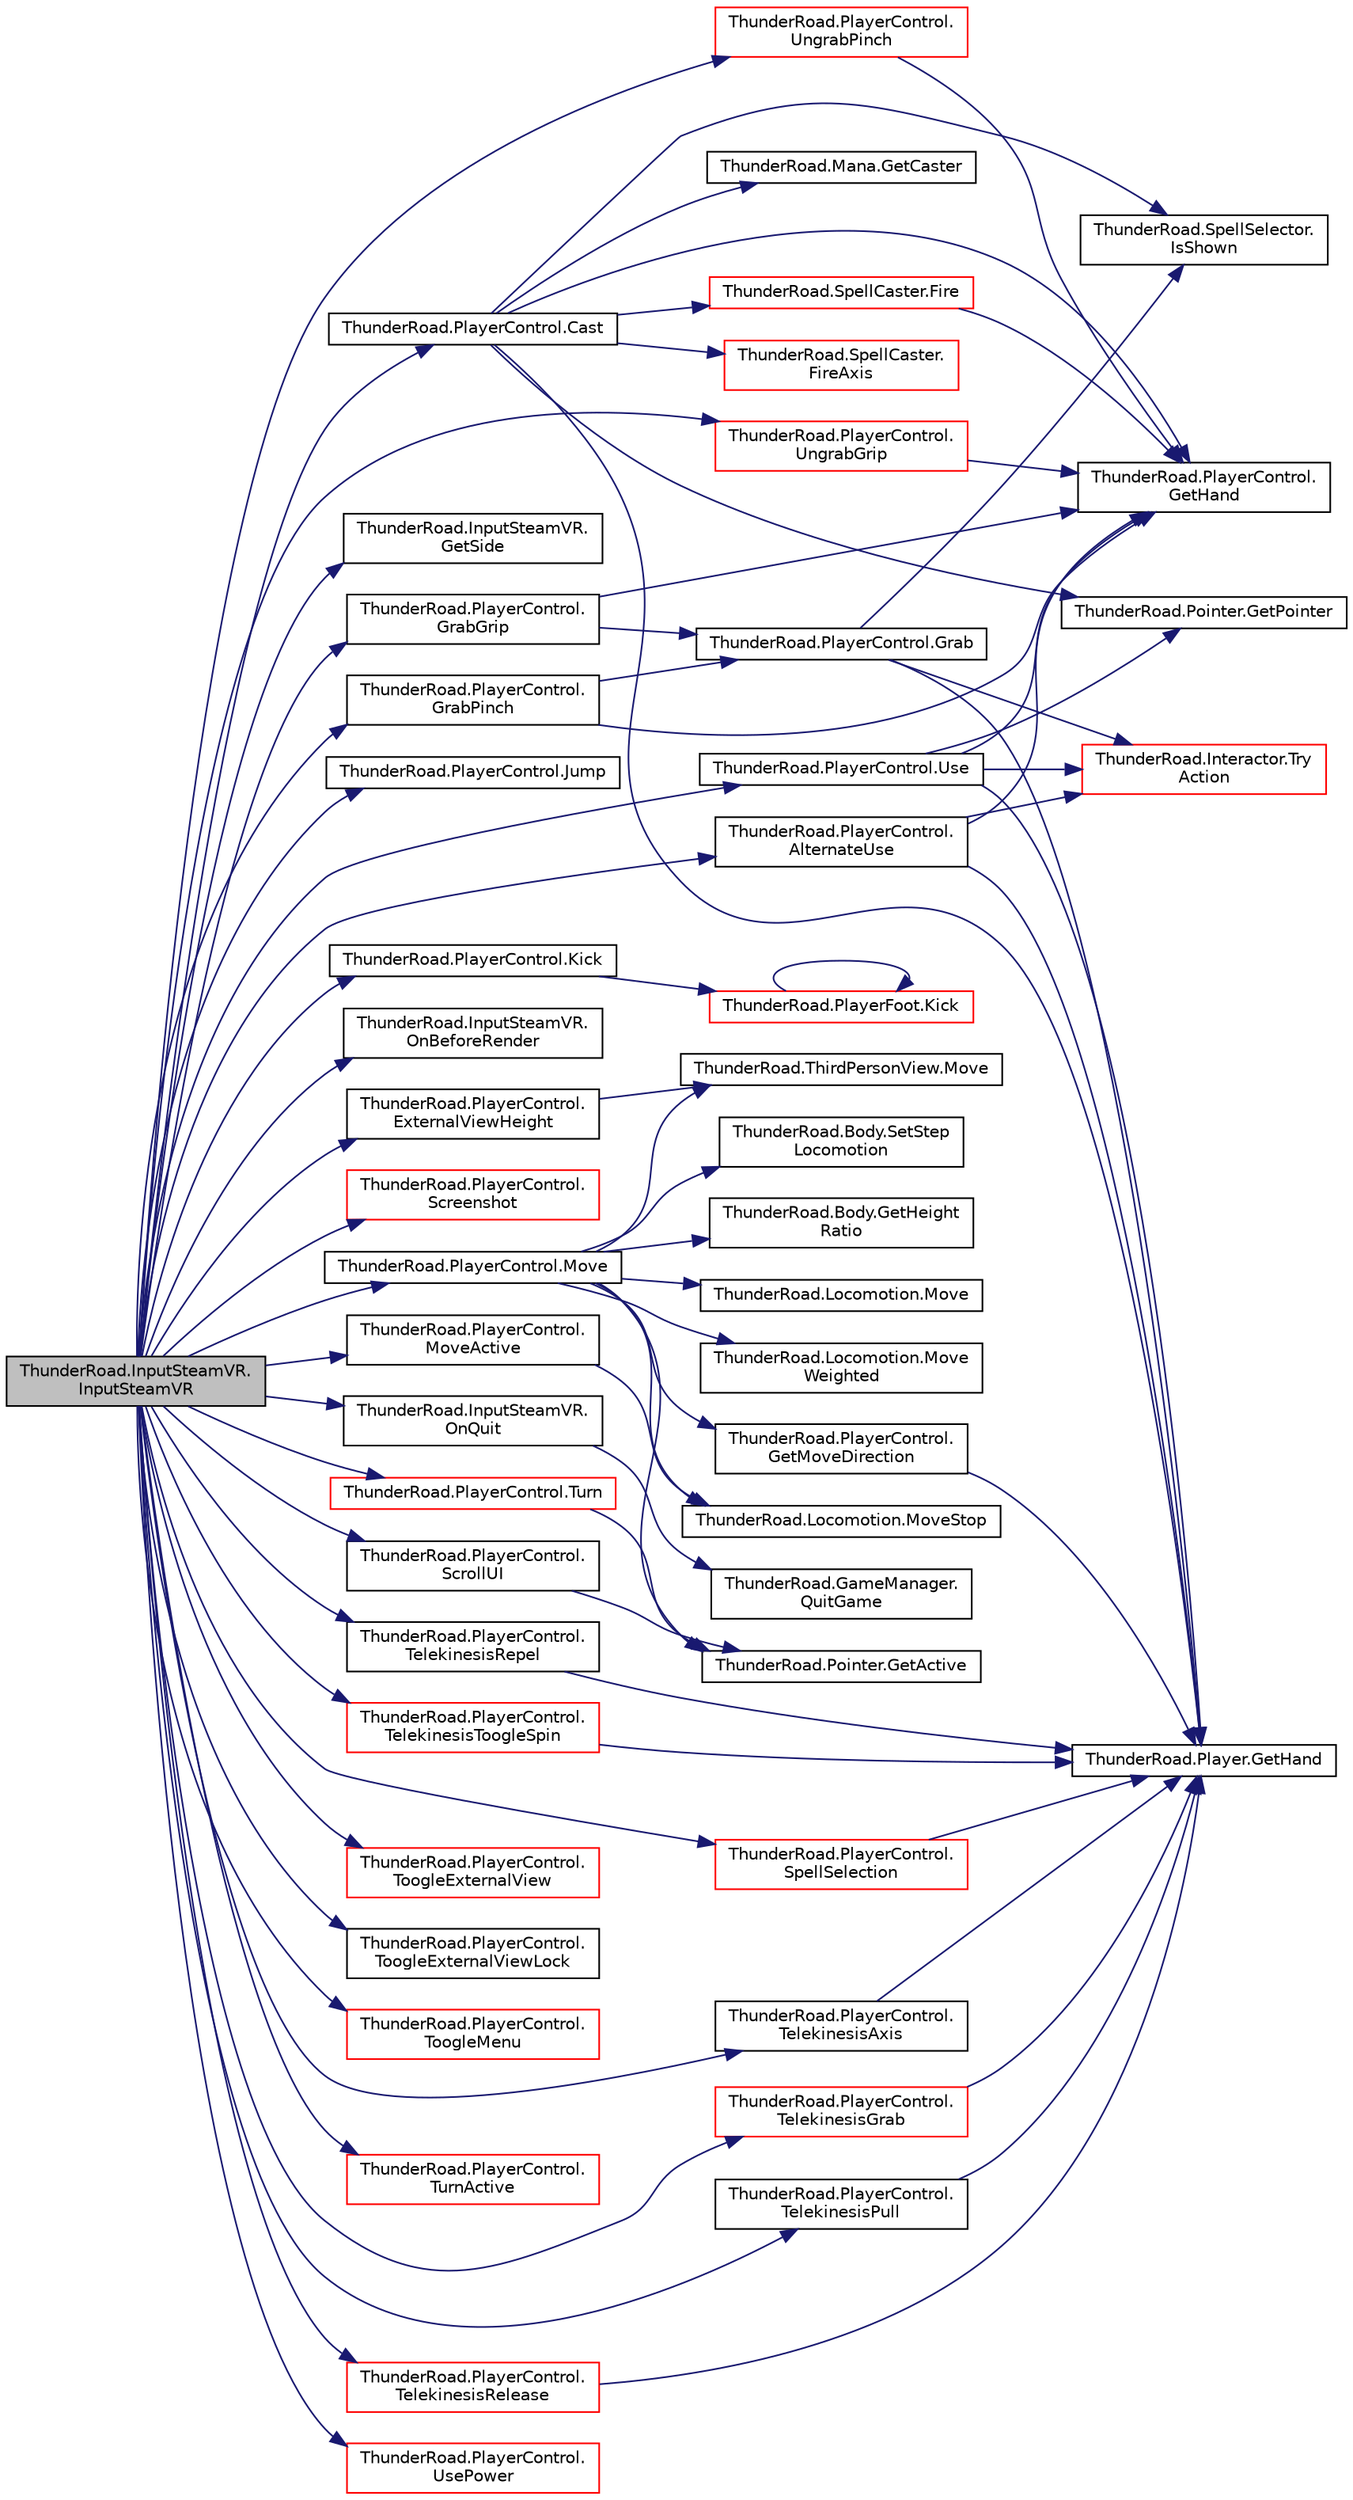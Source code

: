 digraph "ThunderRoad.InputSteamVR.InputSteamVR"
{
 // LATEX_PDF_SIZE
  edge [fontname="Helvetica",fontsize="10",labelfontname="Helvetica",labelfontsize="10"];
  node [fontname="Helvetica",fontsize="10",shape=record];
  rankdir="LR";
  Node1 [label="ThunderRoad.InputSteamVR.\lInputSteamVR",height=0.2,width=0.4,color="black", fillcolor="grey75", style="filled", fontcolor="black",tooltip="Initializes a new instance of the InputSteamVR class."];
  Node1 -> Node2 [color="midnightblue",fontsize="10",style="solid",fontname="Helvetica"];
  Node2 [label="ThunderRoad.PlayerControl.\lAlternateUse",height=0.2,width=0.4,color="black", fillcolor="white", style="filled",URL="$class_thunder_road_1_1_player_control.html#afea62bbf45b13c3e4a811458ef813ad3",tooltip="Alternates the use."];
  Node2 -> Node3 [color="midnightblue",fontsize="10",style="solid",fontname="Helvetica"];
  Node3 [label="ThunderRoad.Player.GetHand",height=0.2,width=0.4,color="black", fillcolor="white", style="filled",URL="$class_thunder_road_1_1_player.html#a962a51d7c0c39e3a5f74763002d394ea",tooltip="Gets the hand."];
  Node2 -> Node4 [color="midnightblue",fontsize="10",style="solid",fontname="Helvetica"];
  Node4 [label="ThunderRoad.PlayerControl.\lGetHand",height=0.2,width=0.4,color="black", fillcolor="white", style="filled",URL="$class_thunder_road_1_1_player_control.html#a35f9d9f52e8ffc5ad4a3b3a8a18541b9",tooltip="Gets the hand."];
  Node2 -> Node5 [color="midnightblue",fontsize="10",style="solid",fontname="Helvetica"];
  Node5 [label="ThunderRoad.Interactor.Try\lAction",height=0.2,width=0.4,color="red", fillcolor="white", style="filled",URL="$class_thunder_road_1_1_interactor.html#af2e2749d4d4ae76b944ca0a85051ce00",tooltip="Tries the action."];
  Node1 -> Node76 [color="midnightblue",fontsize="10",style="solid",fontname="Helvetica"];
  Node76 [label="ThunderRoad.PlayerControl.Cast",height=0.2,width=0.4,color="black", fillcolor="white", style="filled",URL="$class_thunder_road_1_1_player_control.html#aa854b41f006410de4090624f9909de70",tooltip="Casts the specified side."];
  Node76 -> Node77 [color="midnightblue",fontsize="10",style="solid",fontname="Helvetica"];
  Node77 [label="ThunderRoad.SpellCaster.Fire",height=0.2,width=0.4,color="red", fillcolor="white", style="filled",URL="$class_thunder_road_1_1_spell_caster.html#a3cb2e2bd8ee15abb0aa756d16f92fd69",tooltip="Fires the specified active."];
  Node77 -> Node4 [color="midnightblue",fontsize="10",style="solid",fontname="Helvetica"];
  Node76 -> Node80 [color="midnightblue",fontsize="10",style="solid",fontname="Helvetica"];
  Node80 [label="ThunderRoad.SpellCaster.\lFireAxis",height=0.2,width=0.4,color="red", fillcolor="white", style="filled",URL="$class_thunder_road_1_1_spell_caster.html#a4b5a16d9c556490f03e743e307afa484",tooltip="Fires the axis."];
  Node76 -> Node83 [color="midnightblue",fontsize="10",style="solid",fontname="Helvetica"];
  Node83 [label="ThunderRoad.Mana.GetCaster",height=0.2,width=0.4,color="black", fillcolor="white", style="filled",URL="$class_thunder_road_1_1_mana.html#a40b781943c59a37c18ea44dd84fc946d",tooltip="Gets the caster."];
  Node76 -> Node3 [color="midnightblue",fontsize="10",style="solid",fontname="Helvetica"];
  Node76 -> Node4 [color="midnightblue",fontsize="10",style="solid",fontname="Helvetica"];
  Node76 -> Node84 [color="midnightblue",fontsize="10",style="solid",fontname="Helvetica"];
  Node84 [label="ThunderRoad.Pointer.GetPointer",height=0.2,width=0.4,color="black", fillcolor="white", style="filled",URL="$class_thunder_road_1_1_pointer.html#a304000b4d3e6e5b29a3799c9566e638b",tooltip="Gets the pointer."];
  Node76 -> Node85 [color="midnightblue",fontsize="10",style="solid",fontname="Helvetica"];
  Node85 [label="ThunderRoad.SpellSelector.\lIsShown",height=0.2,width=0.4,color="black", fillcolor="white", style="filled",URL="$class_thunder_road_1_1_spell_selector.html#a5b86b5cf9a5e782b9ac5f25bcb3f23c1",tooltip="Determines whether the specified side is shown."];
  Node1 -> Node86 [color="midnightblue",fontsize="10",style="solid",fontname="Helvetica"];
  Node86 [label="ThunderRoad.PlayerControl.\lExternalViewHeight",height=0.2,width=0.4,color="black", fillcolor="white", style="filled",URL="$class_thunder_road_1_1_player_control.html#afc7cc4f637b7bf74ef5cf929ae0ea05f",tooltip="Externals the height of the view."];
  Node86 -> Node87 [color="midnightblue",fontsize="10",style="solid",fontname="Helvetica"];
  Node87 [label="ThunderRoad.ThirdPersonView.Move",height=0.2,width=0.4,color="black", fillcolor="white", style="filled",URL="$class_thunder_road_1_1_third_person_view.html#a7c1316106be33ff8cbca683e2aefddc7",tooltip="Moves the specified direction."];
  Node1 -> Node88 [color="midnightblue",fontsize="10",style="solid",fontname="Helvetica"];
  Node88 [label="ThunderRoad.InputSteamVR.\lGetSide",height=0.2,width=0.4,color="black", fillcolor="white", style="filled",URL="$class_thunder_road_1_1_input_steam_v_r.html#a704ea35fab62d4bb2e8e925b31787f94",tooltip="Gets the side."];
  Node1 -> Node89 [color="midnightblue",fontsize="10",style="solid",fontname="Helvetica"];
  Node89 [label="ThunderRoad.PlayerControl.\lGrabGrip",height=0.2,width=0.4,color="black", fillcolor="white", style="filled",URL="$class_thunder_road_1_1_player_control.html#a96bc8a5c393d86edf0ef2430b9639d07",tooltip="Grabs the grip."];
  Node89 -> Node4 [color="midnightblue",fontsize="10",style="solid",fontname="Helvetica"];
  Node89 -> Node90 [color="midnightblue",fontsize="10",style="solid",fontname="Helvetica"];
  Node90 [label="ThunderRoad.PlayerControl.Grab",height=0.2,width=0.4,color="black", fillcolor="white", style="filled",URL="$class_thunder_road_1_1_player_control.html#a72e0507e4e4c0031d8f327252acc859e",tooltip="Grabs the specified side."];
  Node90 -> Node3 [color="midnightblue",fontsize="10",style="solid",fontname="Helvetica"];
  Node90 -> Node85 [color="midnightblue",fontsize="10",style="solid",fontname="Helvetica"];
  Node90 -> Node5 [color="midnightblue",fontsize="10",style="solid",fontname="Helvetica"];
  Node1 -> Node91 [color="midnightblue",fontsize="10",style="solid",fontname="Helvetica"];
  Node91 [label="ThunderRoad.PlayerControl.\lGrabPinch",height=0.2,width=0.4,color="black", fillcolor="white", style="filled",URL="$class_thunder_road_1_1_player_control.html#a229eed7c487f9bc5e87a6cc18e335fc1",tooltip="Grabs the pinch."];
  Node91 -> Node4 [color="midnightblue",fontsize="10",style="solid",fontname="Helvetica"];
  Node91 -> Node90 [color="midnightblue",fontsize="10",style="solid",fontname="Helvetica"];
  Node1 -> Node92 [color="midnightblue",fontsize="10",style="solid",fontname="Helvetica"];
  Node92 [label="ThunderRoad.PlayerControl.Jump",height=0.2,width=0.4,color="black", fillcolor="white", style="filled",URL="$class_thunder_road_1_1_player_control.html#a402e08625d638f42f95aec786b814acf",tooltip="Jumps the specified active."];
  Node1 -> Node93 [color="midnightblue",fontsize="10",style="solid",fontname="Helvetica"];
  Node93 [label="ThunderRoad.PlayerControl.Kick",height=0.2,width=0.4,color="black", fillcolor="white", style="filled",URL="$class_thunder_road_1_1_player_control.html#a639d74d52d40de0af17ac222ee5c661f",tooltip="Kicks the specified active."];
  Node93 -> Node94 [color="midnightblue",fontsize="10",style="solid",fontname="Helvetica"];
  Node94 [label="ThunderRoad.PlayerFoot.Kick",height=0.2,width=0.4,color="red", fillcolor="white", style="filled",URL="$class_thunder_road_1_1_player_foot.html#a89fad528472c1c683f8cfc7d7c0e8c2f",tooltip="Kicks the specified active."];
  Node94 -> Node94 [color="midnightblue",fontsize="10",style="solid",fontname="Helvetica"];
  Node1 -> Node102 [color="midnightblue",fontsize="10",style="solid",fontname="Helvetica"];
  Node102 [label="ThunderRoad.PlayerControl.Move",height=0.2,width=0.4,color="black", fillcolor="white", style="filled",URL="$class_thunder_road_1_1_player_control.html#a1e5dea5ea937280a9a2c5351baf2d561",tooltip="Moves the specified side."];
  Node102 -> Node103 [color="midnightblue",fontsize="10",style="solid",fontname="Helvetica"];
  Node103 [label="ThunderRoad.Pointer.GetActive",height=0.2,width=0.4,color="black", fillcolor="white", style="filled",URL="$class_thunder_road_1_1_pointer.html#a5a53face2f6617f61b01ca3aec6563ba",tooltip="Gets the active."];
  Node102 -> Node104 [color="midnightblue",fontsize="10",style="solid",fontname="Helvetica"];
  Node104 [label="ThunderRoad.Body.GetHeight\lRatio",height=0.2,width=0.4,color="black", fillcolor="white", style="filled",URL="$class_thunder_road_1_1_body.html#abb62fe0ed19fd043af576758e6abf665",tooltip="Gets the height ratio."];
  Node102 -> Node105 [color="midnightblue",fontsize="10",style="solid",fontname="Helvetica"];
  Node105 [label="ThunderRoad.PlayerControl.\lGetMoveDirection",height=0.2,width=0.4,color="black", fillcolor="white", style="filled",URL="$class_thunder_road_1_1_player_control.html#add9ab2fc44ce5e858b548e0fbec320dd",tooltip="Gets the move direction."];
  Node105 -> Node3 [color="midnightblue",fontsize="10",style="solid",fontname="Helvetica"];
  Node102 -> Node87 [color="midnightblue",fontsize="10",style="solid",fontname="Helvetica"];
  Node102 -> Node106 [color="midnightblue",fontsize="10",style="solid",fontname="Helvetica"];
  Node106 [label="ThunderRoad.Locomotion.Move",height=0.2,width=0.4,color="black", fillcolor="white", style="filled",URL="$class_thunder_road_1_1_locomotion.html#a460f9cb8019067a5a736be194239127e",tooltip="Moves the specified direction."];
  Node102 -> Node107 [color="midnightblue",fontsize="10",style="solid",fontname="Helvetica"];
  Node107 [label="ThunderRoad.Locomotion.MoveStop",height=0.2,width=0.4,color="black", fillcolor="white", style="filled",URL="$class_thunder_road_1_1_locomotion.html#a0f7eff462503193dc7cc5e96a70cd5f3",tooltip="Moves the stop."];
  Node102 -> Node108 [color="midnightblue",fontsize="10",style="solid",fontname="Helvetica"];
  Node108 [label="ThunderRoad.Locomotion.Move\lWeighted",height=0.2,width=0.4,color="black", fillcolor="white", style="filled",URL="$class_thunder_road_1_1_locomotion.html#a45817426576db655665edc4ac7b84418",tooltip="Moves the weighted."];
  Node102 -> Node109 [color="midnightblue",fontsize="10",style="solid",fontname="Helvetica"];
  Node109 [label="ThunderRoad.Body.SetStep\lLocomotion",height=0.2,width=0.4,color="black", fillcolor="white", style="filled",URL="$class_thunder_road_1_1_body.html#a1e839fc506c9973e8223968aa71558ae",tooltip="Sets the step locomotion."];
  Node1 -> Node110 [color="midnightblue",fontsize="10",style="solid",fontname="Helvetica"];
  Node110 [label="ThunderRoad.PlayerControl.\lMoveActive",height=0.2,width=0.4,color="black", fillcolor="white", style="filled",URL="$class_thunder_road_1_1_player_control.html#aa6121199cd8eb83575f1f84a72bbe8ec",tooltip="Moves the active."];
  Node110 -> Node107 [color="midnightblue",fontsize="10",style="solid",fontname="Helvetica"];
  Node1 -> Node111 [color="midnightblue",fontsize="10",style="solid",fontname="Helvetica"];
  Node111 [label="ThunderRoad.InputSteamVR.\lOnBeforeRender",height=0.2,width=0.4,color="black", fillcolor="white", style="filled",URL="$class_thunder_road_1_1_input_steam_v_r.html#a63cf016c124c876228c484cb4e598545",tooltip="Called when [before render]."];
  Node1 -> Node112 [color="midnightblue",fontsize="10",style="solid",fontname="Helvetica"];
  Node112 [label="ThunderRoad.InputSteamVR.\lOnQuit",height=0.2,width=0.4,color="black", fillcolor="white", style="filled",URL="$class_thunder_road_1_1_input_steam_v_r.html#a14a65876311827bd4136d4e5ca2bd33c",tooltip="Called when [quit]."];
  Node112 -> Node113 [color="midnightblue",fontsize="10",style="solid",fontname="Helvetica"];
  Node113 [label="ThunderRoad.GameManager.\lQuitGame",height=0.2,width=0.4,color="black", fillcolor="white", style="filled",URL="$class_thunder_road_1_1_game_manager.html#ae90f356b1f31facfa8426eb8e809f0ce",tooltip="Quits the game."];
  Node1 -> Node114 [color="midnightblue",fontsize="10",style="solid",fontname="Helvetica"];
  Node114 [label="ThunderRoad.PlayerControl.\lScreenshot",height=0.2,width=0.4,color="red", fillcolor="white", style="filled",URL="$class_thunder_road_1_1_player_control.html#ac9ddbb2c92d1902805510709086d24b0",tooltip="Screenshots this instance."];
  Node1 -> Node116 [color="midnightblue",fontsize="10",style="solid",fontname="Helvetica"];
  Node116 [label="ThunderRoad.PlayerControl.\lScrollUI",height=0.2,width=0.4,color="black", fillcolor="white", style="filled",URL="$class_thunder_road_1_1_player_control.html#ab33502a6afc9554cf77241325268f6a1",tooltip="Scrolls the UI."];
  Node116 -> Node103 [color="midnightblue",fontsize="10",style="solid",fontname="Helvetica"];
  Node1 -> Node117 [color="midnightblue",fontsize="10",style="solid",fontname="Helvetica"];
  Node117 [label="ThunderRoad.PlayerControl.\lSpellSelection",height=0.2,width=0.4,color="red", fillcolor="white", style="filled",URL="$class_thunder_road_1_1_player_control.html#a5ad260b5dff3e58f8d0ecfbbe096cb26",tooltip="Spells the selection."];
  Node117 -> Node3 [color="midnightblue",fontsize="10",style="solid",fontname="Helvetica"];
  Node1 -> Node133 [color="midnightblue",fontsize="10",style="solid",fontname="Helvetica"];
  Node133 [label="ThunderRoad.PlayerControl.\lTelekinesisAxis",height=0.2,width=0.4,color="black", fillcolor="white", style="filled",URL="$class_thunder_road_1_1_player_control.html#aaf6dd0983d00f0c67a2ffdaf3222e473",tooltip="Telekinesises the axis."];
  Node133 -> Node3 [color="midnightblue",fontsize="10",style="solid",fontname="Helvetica"];
  Node1 -> Node134 [color="midnightblue",fontsize="10",style="solid",fontname="Helvetica"];
  Node134 [label="ThunderRoad.PlayerControl.\lTelekinesisGrab",height=0.2,width=0.4,color="red", fillcolor="white", style="filled",URL="$class_thunder_road_1_1_player_control.html#ad48f7fc2f1d9722635f63da65bb82542",tooltip="Telekinesises the grab."];
  Node134 -> Node3 [color="midnightblue",fontsize="10",style="solid",fontname="Helvetica"];
  Node1 -> Node152 [color="midnightblue",fontsize="10",style="solid",fontname="Helvetica"];
  Node152 [label="ThunderRoad.PlayerControl.\lTelekinesisPull",height=0.2,width=0.4,color="black", fillcolor="white", style="filled",URL="$class_thunder_road_1_1_player_control.html#ad83de086e2fcbf6db50b895ac26a384a",tooltip="Telekinesises the pull."];
  Node152 -> Node3 [color="midnightblue",fontsize="10",style="solid",fontname="Helvetica"];
  Node1 -> Node153 [color="midnightblue",fontsize="10",style="solid",fontname="Helvetica"];
  Node153 [label="ThunderRoad.PlayerControl.\lTelekinesisRelease",height=0.2,width=0.4,color="red", fillcolor="white", style="filled",URL="$class_thunder_road_1_1_player_control.html#a70af0e2244ade001b35b6c512db4a8bd",tooltip="Telekinesises the release."];
  Node153 -> Node3 [color="midnightblue",fontsize="10",style="solid",fontname="Helvetica"];
  Node1 -> Node161 [color="midnightblue",fontsize="10",style="solid",fontname="Helvetica"];
  Node161 [label="ThunderRoad.PlayerControl.\lTelekinesisRepel",height=0.2,width=0.4,color="black", fillcolor="white", style="filled",URL="$class_thunder_road_1_1_player_control.html#a70c5a814e35e3b04d08e2450187e4204",tooltip="Telekinesises the repel."];
  Node161 -> Node3 [color="midnightblue",fontsize="10",style="solid",fontname="Helvetica"];
  Node1 -> Node162 [color="midnightblue",fontsize="10",style="solid",fontname="Helvetica"];
  Node162 [label="ThunderRoad.PlayerControl.\lTelekinesisToogleSpin",height=0.2,width=0.4,color="red", fillcolor="white", style="filled",URL="$class_thunder_road_1_1_player_control.html#ae2b8816812f553955cdc5db216d33566",tooltip="Telekinesises the toogle spin."];
  Node162 -> Node3 [color="midnightblue",fontsize="10",style="solid",fontname="Helvetica"];
  Node1 -> Node163 [color="midnightblue",fontsize="10",style="solid",fontname="Helvetica"];
  Node163 [label="ThunderRoad.PlayerControl.\lToogleExternalView",height=0.2,width=0.4,color="red", fillcolor="white", style="filled",URL="$class_thunder_road_1_1_player_control.html#a226323fcfd6a36ab8e4c21a78fe16416",tooltip="Toogles the external view."];
  Node1 -> Node167 [color="midnightblue",fontsize="10",style="solid",fontname="Helvetica"];
  Node167 [label="ThunderRoad.PlayerControl.\lToogleExternalViewLock",height=0.2,width=0.4,color="black", fillcolor="white", style="filled",URL="$class_thunder_road_1_1_player_control.html#aa5513242b0ddd291578cb027275f2b24",tooltip="Toogles the external view lock."];
  Node1 -> Node168 [color="midnightblue",fontsize="10",style="solid",fontname="Helvetica"];
  Node168 [label="ThunderRoad.PlayerControl.\lToogleMenu",height=0.2,width=0.4,color="red", fillcolor="white", style="filled",URL="$class_thunder_road_1_1_player_control.html#ac6d48f73a73388fa59419936a33ade34",tooltip="Toogles the menu."];
  Node1 -> Node176 [color="midnightblue",fontsize="10",style="solid",fontname="Helvetica"];
  Node176 [label="ThunderRoad.PlayerControl.Turn",height=0.2,width=0.4,color="red", fillcolor="white", style="filled",URL="$class_thunder_road_1_1_player_control.html#a09541dc1892bf126a572ef0428c94845",tooltip="Turns the specified side."];
  Node176 -> Node103 [color="midnightblue",fontsize="10",style="solid",fontname="Helvetica"];
  Node1 -> Node180 [color="midnightblue",fontsize="10",style="solid",fontname="Helvetica"];
  Node180 [label="ThunderRoad.PlayerControl.\lTurnActive",height=0.2,width=0.4,color="red", fillcolor="white", style="filled",URL="$class_thunder_road_1_1_player_control.html#a07fd6f79be59b3cde4ea41ef5bb5d3f7",tooltip="Turns the active."];
  Node1 -> Node181 [color="midnightblue",fontsize="10",style="solid",fontname="Helvetica"];
  Node181 [label="ThunderRoad.PlayerControl.\lUngrabGrip",height=0.2,width=0.4,color="red", fillcolor="white", style="filled",URL="$class_thunder_road_1_1_player_control.html#a12abe4f3a46b56d2914be976b811fa25",tooltip="Ungrabs the grip."];
  Node181 -> Node4 [color="midnightblue",fontsize="10",style="solid",fontname="Helvetica"];
  Node1 -> Node183 [color="midnightblue",fontsize="10",style="solid",fontname="Helvetica"];
  Node183 [label="ThunderRoad.PlayerControl.\lUngrabPinch",height=0.2,width=0.4,color="red", fillcolor="white", style="filled",URL="$class_thunder_road_1_1_player_control.html#aa5b1e1e0229cceaef82da0d72658877a",tooltip="Ungrabs the pinch."];
  Node183 -> Node4 [color="midnightblue",fontsize="10",style="solid",fontname="Helvetica"];
  Node1 -> Node184 [color="midnightblue",fontsize="10",style="solid",fontname="Helvetica"];
  Node184 [label="ThunderRoad.PlayerControl.Use",height=0.2,width=0.4,color="black", fillcolor="white", style="filled",URL="$class_thunder_road_1_1_player_control.html#a290b410172113389f4268dd20f9c9160",tooltip="Uses the specified side."];
  Node184 -> Node3 [color="midnightblue",fontsize="10",style="solid",fontname="Helvetica"];
  Node184 -> Node4 [color="midnightblue",fontsize="10",style="solid",fontname="Helvetica"];
  Node184 -> Node84 [color="midnightblue",fontsize="10",style="solid",fontname="Helvetica"];
  Node184 -> Node5 [color="midnightblue",fontsize="10",style="solid",fontname="Helvetica"];
  Node1 -> Node185 [color="midnightblue",fontsize="10",style="solid",fontname="Helvetica"];
  Node185 [label="ThunderRoad.PlayerControl.\lUsePower",height=0.2,width=0.4,color="red", fillcolor="white", style="filled",URL="$class_thunder_road_1_1_player_control.html#a0939551b785299bc8a1c1f457ca3a6fe",tooltip="Uses the power."];
}
